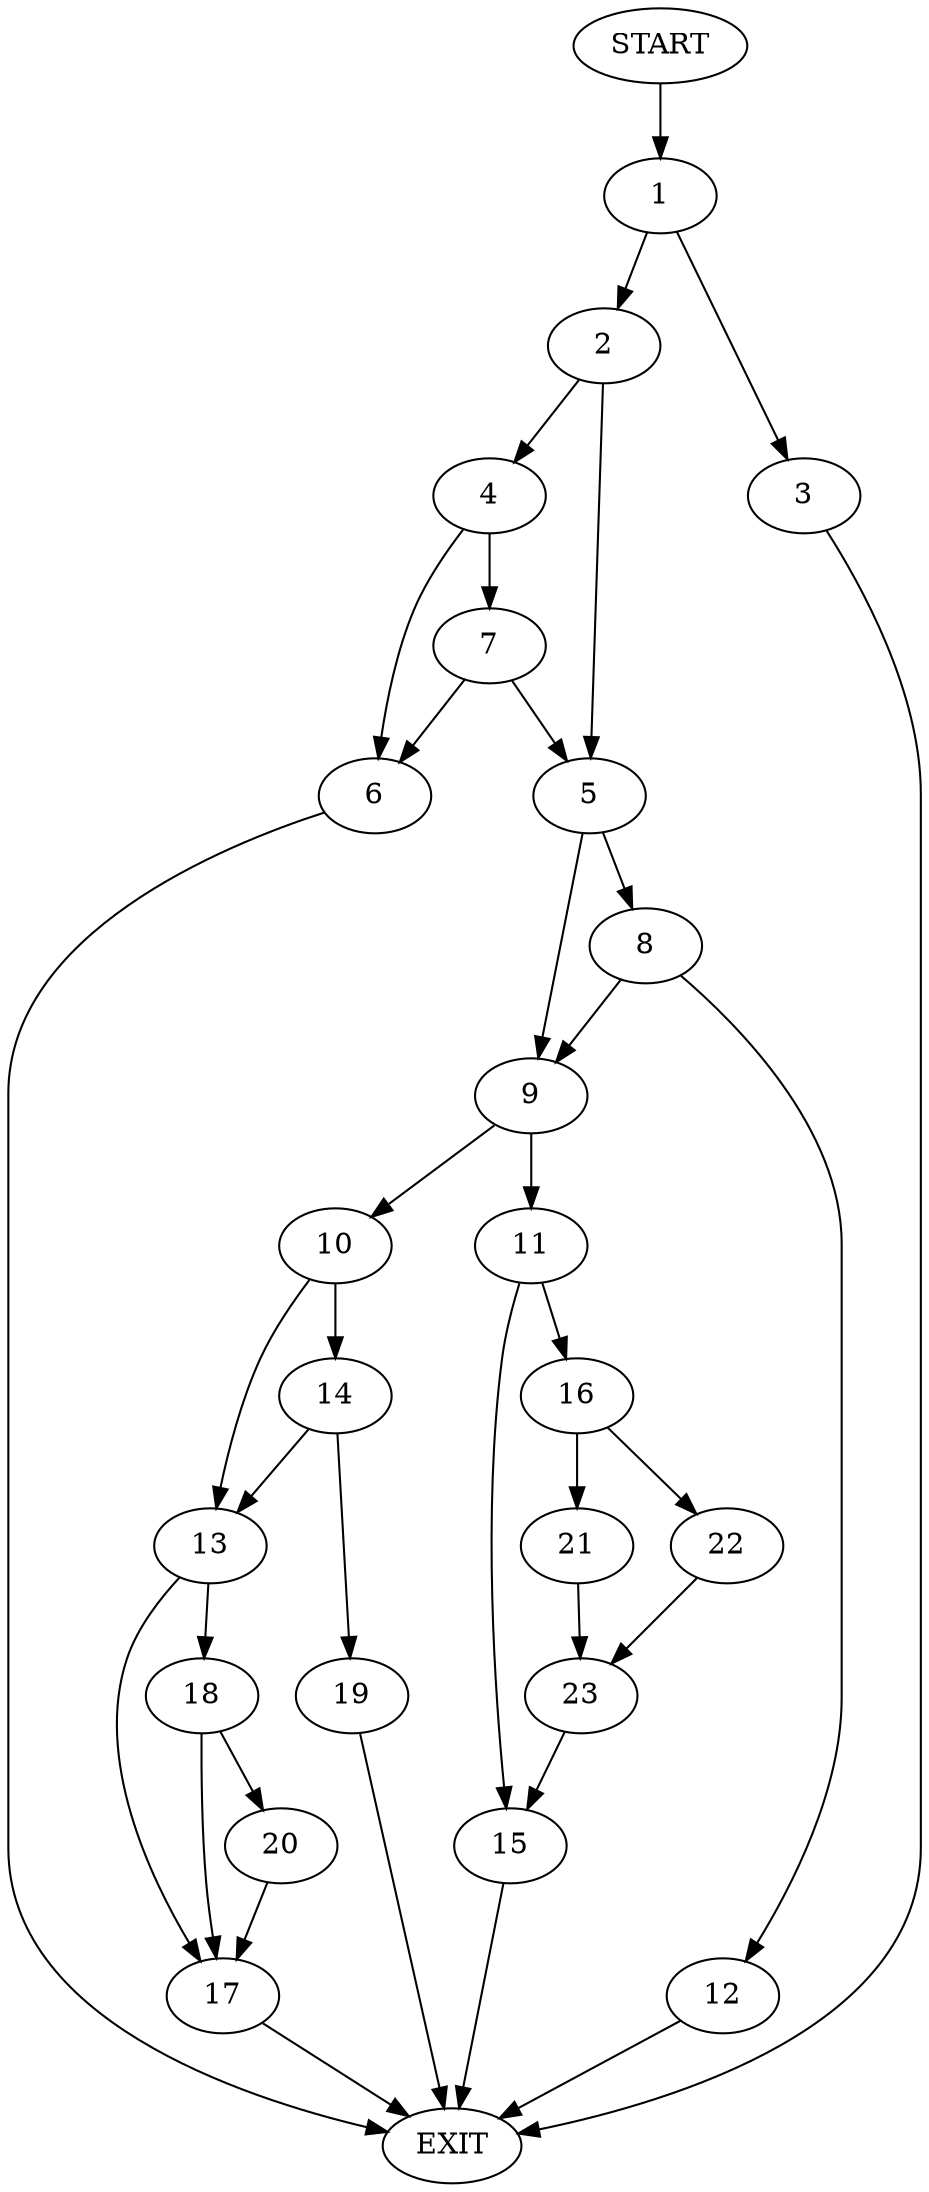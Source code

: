 digraph {
0 [label="START"]
24 [label="EXIT"]
0 -> 1
1 -> 2
1 -> 3
3 -> 24
2 -> 4
2 -> 5
4 -> 6
4 -> 7
5 -> 8
5 -> 9
7 -> 6
7 -> 5
6 -> 24
9 -> 10
9 -> 11
8 -> 12
8 -> 9
12 -> 24
10 -> 13
10 -> 14
11 -> 15
11 -> 16
13 -> 17
13 -> 18
14 -> 13
14 -> 19
19 -> 24
17 -> 24
18 -> 17
18 -> 20
20 -> 17
15 -> 24
16 -> 21
16 -> 22
21 -> 23
22 -> 23
23 -> 15
}
